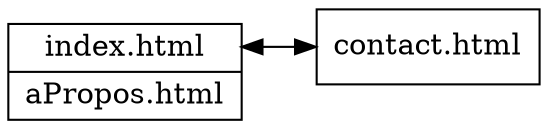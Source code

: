 digraph struct {
	rankdir = LR;
	node [shape=record];
	past [label="<f0> index.html | <f1> aPropos.html"];
	present [label="<f0> contact.html"];
	past:f0 -> present [dir=both];
}
